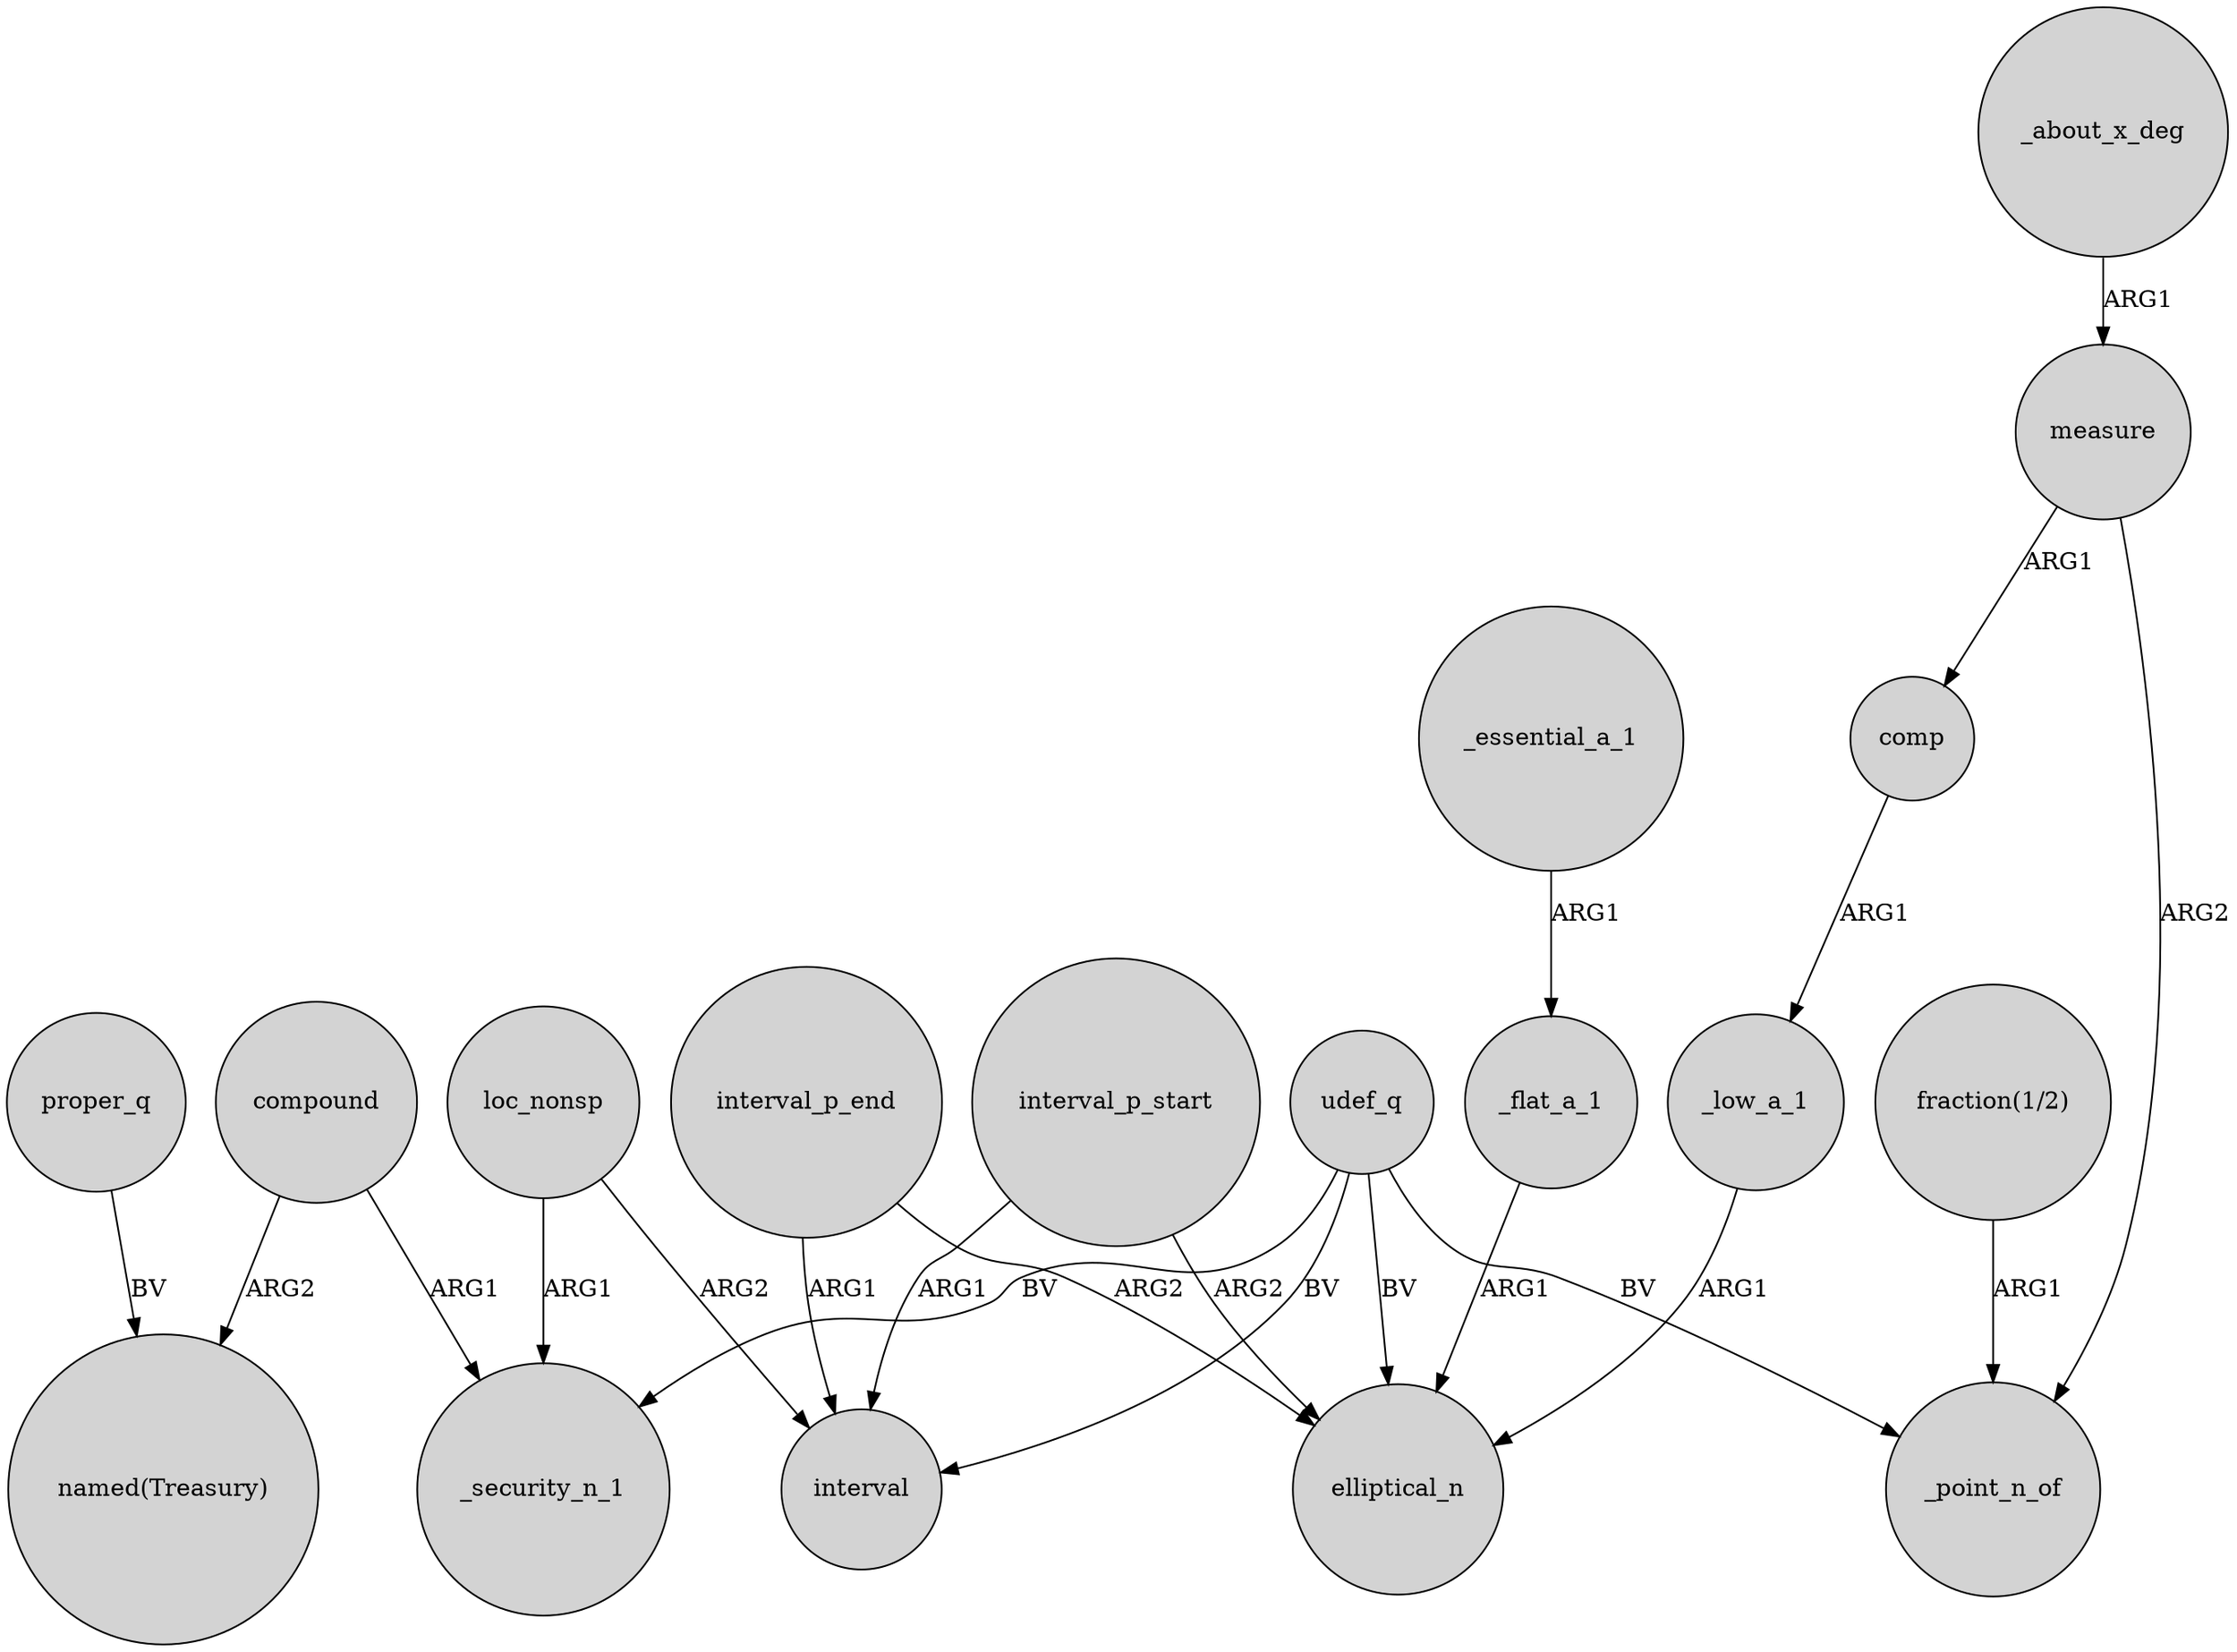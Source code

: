 digraph {
	node [shape=circle style=filled]
	compound -> "named(Treasury)" [label=ARG2]
	loc_nonsp -> interval [label=ARG2]
	udef_q -> elliptical_n [label=BV]
	interval_p_end -> elliptical_n [label=ARG2]
	_essential_a_1 -> _flat_a_1 [label=ARG1]
	measure -> comp [label=ARG1]
	interval_p_start -> elliptical_n [label=ARG2]
	"fraction(1/2)" -> _point_n_of [label=ARG1]
	compound -> _security_n_1 [label=ARG1]
	loc_nonsp -> _security_n_1 [label=ARG1]
	udef_q -> _security_n_1 [label=BV]
	comp -> _low_a_1 [label=ARG1]
	interval_p_start -> interval [label=ARG1]
	_about_x_deg -> measure [label=ARG1]
	_flat_a_1 -> elliptical_n [label=ARG1]
	proper_q -> "named(Treasury)" [label=BV]
	interval_p_end -> interval [label=ARG1]
	udef_q -> interval [label=BV]
	_low_a_1 -> elliptical_n [label=ARG1]
	measure -> _point_n_of [label=ARG2]
	udef_q -> _point_n_of [label=BV]
}

